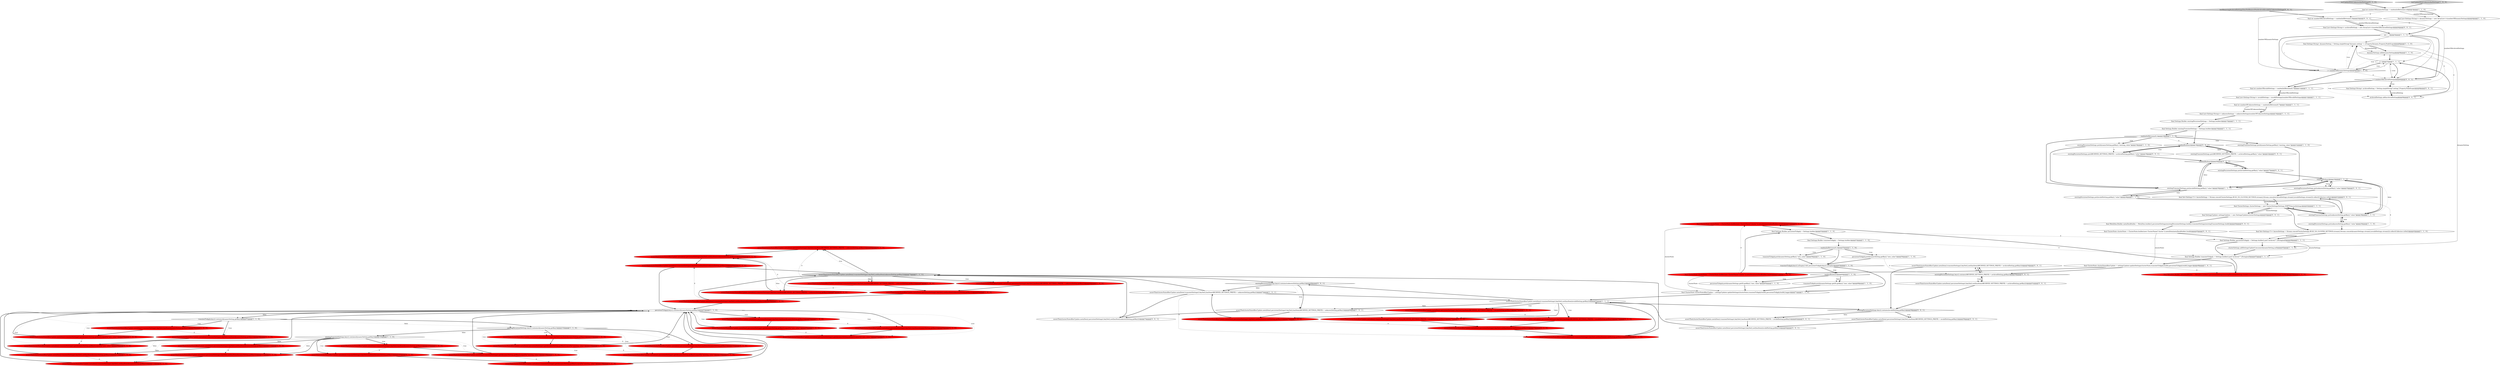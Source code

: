 digraph {
73 [style = filled, label = "assertThat(clusterStateAfterUpdate.metadata().persistentSettings().keySet(),hasItem(ARCHIVED_SETTINGS_PREFIX + unknownSetting.getKey()))@@@84@@@['0', '1', '0']", fillcolor = red, shape = ellipse image = "AAA1AAABBB2BBB"];
102 [style = filled, label = "assertThat(clusterStateAfterUpdate.metaData().transientSettings().keySet(),hasItem(ARCHIVED_SETTINGS_PREFIX + invalidSetting.getKey()))@@@62@@@['0', '0', '1']", fillcolor = white, shape = ellipse image = "AAA0AAABBB3BBB"];
71 [style = filled, label = "assertThat(clusterStateAfterUpdate.metadata().transientSettings().get(dynamicSetting.getKey()),equalTo(\"existing_value\"))@@@108@@@['0', '1', '0']", fillcolor = red, shape = ellipse image = "AAA1AAABBB2BBB"];
50 [style = filled, label = "existingPersistentSettings.put(unknownSetting.getKey(),\"value\")@@@36@@@['1', '1', '0']", fillcolor = white, shape = ellipse image = "AAA0AAABBB1BBB"];
6 [style = filled, label = "final Settings.Builder transientToApply = Settings.builder().put(\"archived.*\",(String)null)@@@47@@@['1', '1', '1']", fillcolor = white, shape = ellipse image = "AAA0AAABBB1BBB"];
20 [style = filled, label = "assertThat(clusterStateAfterUpdate.metaData().persistentSettings().keySet(),hasItem(ARCHIVED_SETTINGS_PREFIX + unknownSetting.getKey()))@@@84@@@['1', '0', '0']", fillcolor = red, shape = ellipse image = "AAA1AAABBB1BBB"];
83 [style = filled, label = "testUpdateWithUnknownAndSettings['0', '1', '0']", fillcolor = lightgray, shape = diamond image = "AAA0AAABBB2BBB"];
32 [style = filled, label = "dynamicSettings.add(dynamicSetting)@@@9@@@['1', '1', '0']", fillcolor = white, shape = ellipse image = "AAA0AAABBB1BBB"];
2 [style = filled, label = "final Settings.Builder existingTransientSettings = Settings.builder()@@@16@@@['1', '1', '1']", fillcolor = white, shape = ellipse image = "AAA0AAABBB1BBB"];
105 [style = filled, label = "randomBoolean()@@@18@@@['0', '0', '1']", fillcolor = white, shape = diamond image = "AAA0AAABBB3BBB"];
8 [style = filled, label = "final List<Setting<String>> dynamicSettings = new ArrayList<>(numberOfDynamicSettings)@@@4@@@['1', '1', '0']", fillcolor = white, shape = ellipse image = "AAA0AAABBB1BBB"];
16 [style = filled, label = "clusterSettings.addSettingsUpdateConsumer(dynamicSetting,null)@@@45@@@['1', '1', '0']", fillcolor = white, shape = ellipse image = "AAA0AAABBB1BBB"];
53 [style = filled, label = "assertThat(clusterStateAfterUpdate.metaData().transientSettings().keySet(),hasItem(ARCHIVED_SETTINGS_PREFIX + unknownSetting.getKey()))@@@72@@@['1', '0', '1']", fillcolor = white, shape = ellipse image = "AAA0AAABBB1BBB"];
11 [style = filled, label = "final Settings.Builder existingPersistentSettings = Settings.builder()@@@15@@@['1', '1', '1']", fillcolor = white, shape = ellipse image = "AAA0AAABBB1BBB"];
27 [style = filled, label = "final List<Setting<String>> invalidSettings = invalidSettings(numberOfInvalidSettings)@@@12@@@['1', '1', '1']", fillcolor = white, shape = ellipse image = "AAA0AAABBB1BBB"];
72 [style = filled, label = "assertThat(clusterStateAfterUpdate.metadata().persistentSettings().keySet(),not(hasItem(invalidSetting.getKey())))@@@79@@@['0', '1', '0']", fillcolor = red, shape = ellipse image = "AAA1AAABBB2BBB"];
94 [style = filled, label = "existingPersistentSettings.put(ARCHIVED_SETTINGS_PREFIX + archivedSetting.getKey(),\"value\")@@@19@@@['0', '0', '1']", fillcolor = white, shape = ellipse image = "AAA0AAABBB3BBB"];
39 [style = filled, label = "assertThat(clusterStateAfterUpdate.metaData().transientSettings().keySet(),hasItem(ARCHIVED_SETTINGS_PREFIX + unknownSetting.getKey()))@@@87@@@['1', '0', '0']", fillcolor = red, shape = ellipse image = "AAA1AAABBB1BBB"];
77 [style = filled, label = "assertThat(clusterStateAfterUpdate.metadata().persistentSettings().keySet(),hasItem(dynamicSetting.getKey()))@@@103@@@['0', '1', '0']", fillcolor = red, shape = ellipse image = "AAA1AAABBB2BBB"];
100 [style = filled, label = "testRemovingArchivedSettingsDoesNotRemoveNonArchivedInvalidOrUnknownSettings['0', '0', '1']", fillcolor = lightgray, shape = diamond image = "AAA0AAABBB3BBB"];
103 [style = filled, label = "existingTransientSettings.put(ARCHIVED_SETTINGS_PREFIX + archivedSetting.getKey(),\"value\")@@@22@@@['0', '0', '1']", fillcolor = white, shape = ellipse image = "AAA0AAABBB3BBB"];
58 [style = filled, label = "final Settings.Builder transientToApply = Settings.builder()@@@53@@@['1', '1', '0']", fillcolor = white, shape = ellipse image = "AAA0AAABBB1BBB"];
70 [style = filled, label = "final ClusterState clusterState = ClusterState.builder(new ClusterName(\"cluster\")).metadata(metadataBuilder).build()@@@51@@@['0', '1', '0']", fillcolor = red, shape = ellipse image = "AAA1AAABBB2BBB"];
46 [style = filled, label = "persistentToApply.put(dynamicSetting.getKey(),\"new_value\")@@@56@@@['1', '1', '0']", fillcolor = white, shape = ellipse image = "AAA0AAABBB1BBB"];
25 [style = filled, label = "transientToApply.put(dynamicSettings.get(0).getKey(),\"new_value\")@@@68@@@['1', '1', '0']", fillcolor = white, shape = ellipse image = "AAA0AAABBB1BBB"];
26 [style = filled, label = "int i = 0@@@5@@@['1', '1', '1']", fillcolor = white, shape = ellipse image = "AAA0AAABBB1BBB"];
62 [style = filled, label = "existingPersistentSettings.put(dynamicSetting.getKey(),\"existing_value\")@@@19@@@['1', '1', '0']", fillcolor = white, shape = ellipse image = "AAA0AAABBB1BBB"];
76 [style = filled, label = "assertThat(clusterStateAfterUpdate.metadata().persistentSettings().keySet(),hasItem(ARCHIVED_SETTINGS_PREFIX + invalidSetting.getKey()))@@@74@@@['0', '1', '0']", fillcolor = red, shape = ellipse image = "AAA1AAABBB2BBB"];
91 [style = filled, label = "existingPersistentSettings.put(unknownSetting.getKey(),\"value\")@@@35@@@['0', '0', '1']", fillcolor = white, shape = ellipse image = "AAA0AAABBB3BBB"];
84 [style = filled, label = "assertThat(clusterStateAfterUpdate.metaData().persistentSettings().keySet(),hasItem(ARCHIVED_SETTINGS_PREFIX + invalidSetting.getKey()))@@@59@@@['0', '0', '1']", fillcolor = white, shape = ellipse image = "AAA0AAABBB3BBB"];
18 [style = filled, label = "i++@@@7@@@['1', '1', '1']", fillcolor = white, shape = ellipse image = "AAA0AAABBB1BBB"];
1 [style = filled, label = "assertThat(clusterStateAfterUpdate.metaData().persistentSettings().keySet(),not(hasItem(invalidSetting.getKey())))@@@79@@@['1', '0', '0']", fillcolor = red, shape = ellipse image = "AAA1AAABBB1BBB"];
86 [style = filled, label = "assertThat(clusterStateAfterUpdate.metaData().persistentSettings().keySet(),not(hasItem(unknownSetting.getKey())))@@@74@@@['0', '0', '1']", fillcolor = white, shape = ellipse image = "AAA0AAABBB3BBB"];
66 [style = filled, label = "assertThat(clusterStateAfterUpdate.metadata().persistentSettings().keySet(),hasItem(dynamicSetting.getKey()))@@@94@@@['0', '1', '0']", fillcolor = red, shape = ellipse image = "AAA1AAABBB2BBB"];
52 [style = filled, label = "assertThat(clusterStateAfterUpdate.metaData().transientSettings().keySet(),not(hasItem(invalidSetting.getKey())))@@@65@@@['1', '1', '1']", fillcolor = white, shape = ellipse image = "AAA0AAABBB1BBB"];
37 [style = filled, label = "final ClusterState clusterStateAfterUpdate = settingsUpdater.updateSettings(clusterState,transientToApply.build(),persistentToApply.build(),logger)@@@48@@@['1', '0', '1']", fillcolor = white, shape = ellipse image = "AAA0AAABBB1BBB"];
59 [style = filled, label = "assertThat(clusterStateAfterUpdate.metaData().transientSettings().keySet(),not(hasItem(unknownSetting.getKey())))@@@75@@@['1', '1', '1']", fillcolor = lightgray, shape = ellipse image = "AAA0AAABBB1BBB"];
79 [style = filled, label = "assertThat(clusterStateAfterUpdate.metadata().persistentSettings().keySet(),not(hasItem(dynamicSetting.getKey())))@@@111@@@['0', '1', '0']", fillcolor = red, shape = ellipse image = "AAA1AAABBB2BBB"];
36 [style = filled, label = "persistentToApply.keys().contains(dynamicSetting.getKey())@@@93@@@['1', '1', '0']", fillcolor = white, shape = diamond image = "AAA0AAABBB1BBB"];
99 [style = filled, label = "archivedSettings.add(archivedSetting)@@@9@@@['0', '0', '1']", fillcolor = white, shape = ellipse image = "AAA0AAABBB3BBB"];
19 [style = filled, label = "final int numberOfInvalidSettings = randomIntBetween(0,7)@@@11@@@['1', '1', '1']", fillcolor = white, shape = ellipse image = "AAA0AAABBB1BBB"];
75 [style = filled, label = "assertThat(clusterStateAfterUpdate.metadata().transientSettings().keySet(),not(hasItem(dynamicSetting.getKey())))@@@112@@@['0', '1', '0']", fillcolor = red, shape = ellipse image = "AAA1AAABBB2BBB"];
68 [style = filled, label = "assertThat(clusterStateAfterUpdate.metadata().transientSettings().keySet(),not(hasItem(invalidSetting.getKey())))@@@80@@@['0', '1', '0']", fillcolor = red, shape = ellipse image = "AAA1AAABBB2BBB"];
88 [style = filled, label = "existingPersistentSettings.put(invalidSetting.getKey(),\"value\")@@@27@@@['0', '0', '1']", fillcolor = white, shape = ellipse image = "AAA0AAABBB3BBB"];
5 [style = filled, label = "transientToApply.keys().isEmpty() && persistentToApply.keys().isEmpty()@@@63@@@['1', '1', '0']", fillcolor = white, shape = diamond image = "AAA0AAABBB1BBB"];
108 [style = filled, label = "assertThat(clusterStateAfterUpdate.metaData().transientSettings().keySet(),not(hasItem(ARCHIVED_SETTINGS_PREFIX + archivedSetting.getKey())))@@@54@@@['0', '0', '1']", fillcolor = white, shape = ellipse image = "AAA0AAABBB3BBB"];
41 [style = filled, label = "existingPersistentSettings.put(invalidSetting.getKey(),\"value\")@@@28@@@['1', '1', '0']", fillcolor = white, shape = ellipse image = "AAA0AAABBB1BBB"];
101 [style = filled, label = "final Set<Setting<?>> knownSettings = Stream.concat(ClusterSettings.BUILT_IN_CLUSTER_SETTINGS.stream(),Stream.concat(archivedSettings.stream(),invalidSettings.stream())).collect(Collectors.toSet())@@@41@@@['0', '0', '1']", fillcolor = white, shape = ellipse image = "AAA0AAABBB3BBB"];
28 [style = filled, label = "randomBoolean()@@@64@@@['1', '1', '0']", fillcolor = white, shape = diamond image = "AAA0AAABBB1BBB"];
85 [style = filled, label = "assertThat(clusterStateAfterUpdate.metaData().persistentSettings().keySet(),not(hasItem(invalidSetting.getKey())))@@@64@@@['0', '0', '1']", fillcolor = white, shape = ellipse image = "AAA0AAABBB3BBB"];
74 [style = filled, label = "assertThat(clusterStateAfterUpdate.metadata().transientSettings().keySet(),hasItem(dynamicSetting.getKey()))@@@107@@@['0', '1', '0']", fillcolor = red, shape = ellipse image = "AAA1AAABBB2BBB"];
14 [style = filled, label = "i < numberOfDynamicSettings@@@6@@@['1', '1', '0']", fillcolor = white, shape = diamond image = "AAA0AAABBB1BBB"];
78 [style = filled, label = "assertThat(clusterStateAfterUpdate.metadata().transientSettings().keySet(),hasItem(dynamicSetting.getKey()))@@@98@@@['0', '1', '0']", fillcolor = red, shape = ellipse image = "AAA1AAABBB2BBB"];
23 [style = filled, label = "final Setting<String> dynamicSetting = Setting.simpleString(\"dynamic.setting\" + i,Property.Dynamic,Property.NodeScope)@@@8@@@['1', '1', '0']", fillcolor = white, shape = ellipse image = "AAA0AAABBB1BBB"];
21 [style = filled, label = "existingTransientSettings.keys().contains(dynamicSetting.getKey())@@@106@@@['1', '1', '0']", fillcolor = white, shape = diamond image = "AAA0AAABBB1BBB"];
31 [style = filled, label = "final List<Setting<String>> unknownSettings = unknownSettings(numberOfUnknownSettings)@@@14@@@['1', '1', '1']", fillcolor = white, shape = ellipse image = "AAA0AAABBB1BBB"];
13 [style = filled, label = "assertThat(clusterStateAfterUpdate.metaData().persistentSettings().get(dynamicSetting.getKey()),equalTo(\"new_value\"))@@@95@@@['1', '0', '0']", fillcolor = red, shape = ellipse image = "AAA1AAABBB1BBB"];
98 [style = filled, label = "final List<Setting<String>> archivedSettings = new ArrayList<>(numberOfArchivedSettings)@@@4@@@['0', '0', '1']", fillcolor = white, shape = ellipse image = "AAA0AAABBB3BBB"];
47 [style = filled, label = "assertThat(clusterStateAfterUpdate.metaData().persistentSettings().keySet(),not(hasItem(dynamicSetting.getKey())))@@@111@@@['1', '0', '0']", fillcolor = red, shape = ellipse image = "AAA1AAABBB1BBB"];
106 [style = filled, label = "final SettingsUpdater settingsUpdater = new SettingsUpdater(clusterSettings)@@@43@@@['0', '0', '1']", fillcolor = white, shape = ellipse image = "AAA0AAABBB3BBB"];
34 [style = filled, label = "randomIntBetween(0,2)@@@18@@@['1', '1', '0']", fillcolor = white, shape = diamond image = "AAA0AAABBB1BBB"];
82 [style = filled, label = "assertThat(clusterStateAfterUpdate.metadata().transientSettings().keySet(),not(hasItem(unknownSetting.getKey())))@@@90@@@['0', '1', '0']", fillcolor = red, shape = ellipse image = "AAA1AAABBB2BBB"];
49 [style = filled, label = "final int numberOfUnknownSettings = randomIntBetween(0,7)@@@13@@@['1', '1', '1']", fillcolor = white, shape = ellipse image = "AAA0AAABBB1BBB"];
43 [style = filled, label = "final ClusterState clusterStateAfterUpdate = settingsUpdater.updateSettings(clusterState,transientToApply.build(),persistentToApply.build(),logger)@@@71@@@['1', '1', '0']", fillcolor = white, shape = ellipse image = "AAA0AAABBB1BBB"];
95 [style = filled, label = "existingPersistentSettings.keys().contains(unknownSetting.getKey())@@@68@@@['0', '0', '1']", fillcolor = white, shape = diamond image = "AAA0AAABBB3BBB"];
15 [style = filled, label = "randomIntBetween(0,2)@@@55@@@['1', '1', '0']", fillcolor = white, shape = diamond image = "AAA0AAABBB1BBB"];
33 [style = filled, label = "assertThat(clusterStateAfterUpdate.metaData().transientSettings().keySet(),not(hasItem(unknownSetting.getKey())))@@@90@@@['1', '0', '0']", fillcolor = red, shape = ellipse image = "AAA1AAABBB1BBB"];
81 [style = filled, label = "assertThat(clusterStateAfterUpdate.metadata().transientSettings().keySet(),hasItem(ARCHIVED_SETTINGS_PREFIX + unknownSetting.getKey()))@@@87@@@['0', '1', '0']", fillcolor = red, shape = ellipse image = "AAA1AAABBB2BBB"];
80 [style = filled, label = "assertThat(clusterStateAfterUpdate.metadata().transientSettings().get(dynamicSetting.getKey()),equalTo(\"new_value\"))@@@99@@@['0', '1', '0']", fillcolor = red, shape = ellipse image = "AAA1AAABBB2BBB"];
10 [style = filled, label = "assertThat(clusterStateAfterUpdate.metaData().persistentSettings().keySet(),hasItem(ARCHIVED_SETTINGS_PREFIX + invalidSetting.getKey()))@@@74@@@['1', '0', '0']", fillcolor = red, shape = ellipse image = "AAA1AAABBB1BBB"];
29 [style = filled, label = "final Set<Setting<?>> knownSettings = Stream.concat(ClusterSettings.BUILT_IN_CLUSTER_SETTINGS.stream(),Stream.concat(dynamicSettings.stream(),invalidSettings.stream())).collect(Collectors.toSet())@@@42@@@['1', '1', '0']", fillcolor = white, shape = ellipse image = "AAA0AAABBB1BBB"];
64 [style = filled, label = "assertThat(clusterStateAfterUpdate.metadata().transientSettings().keySet(),hasItem(ARCHIVED_SETTINGS_PREFIX + invalidSetting.getKey()))@@@77@@@['0', '1', '0']", fillcolor = red, shape = ellipse image = "AAA1AAABBB2BBB"];
38 [style = filled, label = "assertThat(clusterStateAfterUpdate.metaData().transientSettings().get(dynamicSetting.getKey()),equalTo(\"new_value\"))@@@99@@@['1', '0', '0']", fillcolor = red, shape = ellipse image = "AAA1AAABBB1BBB"];
17 [style = filled, label = "assertThat(clusterStateAfterUpdate.metaData().persistentSettings().keySet(),hasItem(dynamicSetting.getKey()))@@@103@@@['1', '0', '0']", fillcolor = red, shape = ellipse image = "AAA1AAABBB1BBB"];
48 [style = filled, label = "existingPersistentSettings.keys().contains(dynamicSetting.getKey())@@@102@@@['1', '1', '0']", fillcolor = white, shape = diamond image = "AAA0AAABBB1BBB"];
22 [style = filled, label = "assertThat(clusterStateAfterUpdate.metaData().persistentSettings().get(dynamicSetting.getKey()),equalTo(\"existing_value\"))@@@104@@@['1', '0', '0']", fillcolor = red, shape = ellipse image = "AAA1AAABBB1BBB"];
107 [style = filled, label = "existingPersistentSettings.keys().contains(ARCHIVED_SETTINGS_PREFIX + archivedSetting.getKey())@@@50@@@['0', '0', '1']", fillcolor = white, shape = diamond image = "AAA0AAABBB3BBB"];
24 [style = filled, label = "assertThat(clusterStateAfterUpdate.metaData().transientSettings().keySet(),not(hasItem(dynamicSetting.getKey())))@@@112@@@['1', '0', '0']", fillcolor = red, shape = ellipse image = "AAA1AAABBB1BBB"];
61 [style = filled, label = "assertThat(clusterStateAfterUpdate.metaData().transientSettings().keySet(),hasItem(dynamicSetting.getKey()))@@@98@@@['1', '0', '0']", fillcolor = red, shape = ellipse image = "AAA1AAABBB1BBB"];
57 [style = filled, label = "existingTransientSettings.put(invalidSetting.getKey(),\"value\")@@@30@@@['1', '1', '1']", fillcolor = white, shape = ellipse image = "AAA0AAABBB1BBB"];
12 [style = filled, label = "existingTransientSettings.put(unknownSetting.getKey(),\"value\")@@@38@@@['1', '1', '1']", fillcolor = white, shape = ellipse image = "AAA0AAABBB1BBB"];
30 [style = filled, label = "final int numberOfDynamicSettings = randomIntBetween(1,8)@@@3@@@['1', '1', '0']", fillcolor = white, shape = ellipse image = "AAA0AAABBB1BBB"];
56 [style = filled, label = "transientToApply.put(dynamicSetting.getKey(),\"new_value\")@@@58@@@['1', '1', '0']", fillcolor = white, shape = ellipse image = "AAA0AAABBB1BBB"];
90 [style = filled, label = "existingPersistentSettings.keys().contains(invalidSetting.getKey())@@@58@@@['0', '0', '1']", fillcolor = white, shape = diamond image = "AAA0AAABBB3BBB"];
60 [style = filled, label = "final Settings.Builder persistentToApply = Settings.builder().put(\"archived.*\",(String)null)@@@46@@@['1', '1', '1']", fillcolor = white, shape = ellipse image = "AAA0AAABBB1BBB"];
42 [style = filled, label = "assertThat(clusterStateAfterUpdate.metaData().transientSettings().keySet(),hasItem(dynamicSetting.getKey()))@@@107@@@['1', '0', '0']", fillcolor = red, shape = ellipse image = "AAA1AAABBB1BBB"];
35 [style = filled, label = "existingTransientSettings.put(dynamicSetting.getKey(),\"existing_value\")@@@21@@@['1', '1', '0']", fillcolor = white, shape = ellipse image = "AAA0AAABBB1BBB"];
9 [style = filled, label = "transientToApply.keys().contains(dynamicSetting.getKey())@@@97@@@['1', '1', '0']", fillcolor = white, shape = diamond image = "AAA0AAABBB1BBB"];
55 [style = filled, label = "final Settings.Builder persistentToApply = Settings.builder()@@@52@@@['1', '1', '0']", fillcolor = white, shape = ellipse image = "AAA0AAABBB1BBB"];
69 [style = filled, label = "final Metadata.Builder metadataBuilder = Metadata.builder().persistentSettings(existingPersistentSettings.build()).transientSettings(existingTransientSettings.build())@@@50@@@['0', '1', '0']", fillcolor = red, shape = ellipse image = "AAA1AAABBB2BBB"];
96 [style = filled, label = "i < numberOfArchivedSettings@@@6@@@['0', '0', '1']", fillcolor = white, shape = diamond image = "AAA0AAABBB3BBB"];
63 [style = filled, label = "assertThat(clusterStateAfterUpdate.metadata().persistentSettings().get(dynamicSetting.getKey()),equalTo(\"existing_value\"))@@@104@@@['0', '1', '0']", fillcolor = red, shape = ellipse image = "AAA1AAABBB2BBB"];
4 [style = filled, label = "assertThat(clusterStateAfterUpdate.metaData().transientSettings().get(dynamicSetting.getKey()),equalTo(\"existing_value\"))@@@108@@@['1', '0', '0']", fillcolor = red, shape = ellipse image = "AAA1AAABBB1BBB"];
44 [style = filled, label = "testUpdateWithUnknownAndSettings['1', '0', '0']", fillcolor = lightgray, shape = diamond image = "AAA0AAABBB1BBB"];
40 [style = filled, label = "assertThat(clusterStateAfterUpdate.metaData().persistentSettings().keySet(),not(hasItem(unknownSetting.getKey())))@@@89@@@['1', '0', '0']", fillcolor = red, shape = ellipse image = "AAA1AAABBB1BBB"];
45 [style = filled, label = "persistentToApply.put(dynamicSettings.get(0).getKey(),\"new_value\")@@@65@@@['1', '1', '0']", fillcolor = white, shape = ellipse image = "AAA0AAABBB1BBB"];
65 [style = filled, label = "assertThat(clusterStateAfterUpdate.metadata().persistentSettings().keySet(),not(hasItem(unknownSetting.getKey())))@@@89@@@['0', '1', '0']", fillcolor = red, shape = ellipse image = "AAA1AAABBB2BBB"];
87 [style = filled, label = "randomBoolean()@@@26@@@['0', '0', '1']", fillcolor = white, shape = diamond image = "AAA0AAABBB3BBB"];
92 [style = filled, label = "final int numberOfArchivedSettings = randomIntBetween(1,8)@@@3@@@['0', '0', '1']", fillcolor = white, shape = ellipse image = "AAA0AAABBB3BBB"];
3 [style = filled, label = "assertThat(clusterStateAfterUpdate.metaData().persistentSettings().keySet(),hasItem(ARCHIVED_SETTINGS_PREFIX + unknownSetting.getKey()))@@@69@@@['1', '0', '1']", fillcolor = white, shape = ellipse image = "AAA0AAABBB1BBB"];
67 [style = filled, label = "assertThat(clusterStateAfterUpdate.metadata().persistentSettings().get(dynamicSetting.getKey()),equalTo(\"new_value\"))@@@95@@@['0', '1', '0']", fillcolor = red, shape = ellipse image = "AAA1AAABBB2BBB"];
54 [style = filled, label = "randomBoolean()@@@34@@@['1', '1', '1']", fillcolor = white, shape = diamond image = "AAA0AAABBB1BBB"];
93 [style = filled, label = "final Setting<String> archivedSetting = Setting.simpleString(\"setting\",Property.NodeScope)@@@8@@@['0', '0', '1']", fillcolor = white, shape = ellipse image = "AAA0AAABBB3BBB"];
7 [style = filled, label = "final ClusterState clusterState = ClusterState.builder(new ClusterName(\"cluster\")).metaData(metaDataBuilder).build()@@@51@@@['1', '0', '0']", fillcolor = red, shape = ellipse image = "AAA1AAABBB1BBB"];
104 [style = filled, label = "final MetaData.Builder metaDataBuilder = MetaData.builder().persistentSettings(existingPersistentSettings.build()).transientSettings(existingTransientSettings.build())@@@44@@@['0', '0', '1']", fillcolor = white, shape = ellipse image = "AAA0AAABBB3BBB"];
89 [style = filled, label = "assertThat(clusterStateAfterUpdate.metaData().persistentSettings().keySet(),not(hasItem(ARCHIVED_SETTINGS_PREFIX + archivedSetting.getKey())))@@@51@@@['0', '0', '1']", fillcolor = white, shape = ellipse image = "AAA0AAABBB3BBB"];
51 [style = filled, label = "final ClusterSettings clusterSettings = new ClusterSettings(Settings.EMPTY,knownSettings)@@@42@@@['1', '1', '1']", fillcolor = white, shape = ellipse image = "AAA0AAABBB1BBB"];
97 [style = filled, label = "final ClusterState clusterState = ClusterState.builder(new ClusterName(\"cluster\")).metaData(metaDataBuilder).build()@@@45@@@['0', '0', '1']", fillcolor = white, shape = ellipse image = "AAA0AAABBB3BBB"];
0 [style = filled, label = "assertThat(clusterStateAfterUpdate.metaData().persistentSettings().keySet(),hasItem(dynamicSetting.getKey()))@@@94@@@['1', '0', '0']", fillcolor = red, shape = ellipse image = "AAA1AAABBB1BBB"];
21->79 [style = bold, label=""];
48->77 [style = bold, label=""];
105->103 [style = dotted, label="false"];
14->32 [style = dotted, label="true"];
37->107 [style = bold, label=""];
21->42 [style = bold, label=""];
52->64 [style = bold, label=""];
91->54 [style = bold, label=""];
40->65 [style = dashed, label="0"];
73->65 [style = bold, label=""];
0->13 [style = bold, label=""];
21->74 [style = bold, label=""];
36->67 [style = dotted, label="true"];
46->5 [style = bold, label=""];
34->105 [style = dashed, label="0"];
23->16 [style = solid, label="dynamicSetting"];
54->57 [style = bold, label=""];
18->23 [style = solid, label="i"];
42->74 [style = dashed, label="0"];
25->43 [style = bold, label=""];
70->55 [style = bold, label=""];
105->103 [style = bold, label=""];
62->94 [style = dashed, label="0"];
57->41 [style = bold, label=""];
5->28 [style = bold, label=""];
6->69 [style = bold, label=""];
100->92 [style = bold, label=""];
63->36 [style = bold, label=""];
0->66 [style = dashed, label="0"];
27->49 [style = bold, label=""];
90->84 [style = bold, label=""];
36->0 [style = bold, label=""];
3->64 [style = dashed, label="0"];
45->43 [style = bold, label=""];
18->14 [style = solid, label="i"];
105->94 [style = dotted, label="true"];
52->64 [style = dotted, label="false"];
9->78 [style = bold, label=""];
107->89 [style = bold, label=""];
13->36 [style = bold, label=""];
78->80 [style = bold, label=""];
30->8 [style = solid, label="numberOfDynamicSettings"];
95->3 [style = bold, label=""];
50->12 [style = bold, label=""];
48->21 [style = bold, label=""];
60->6 [style = bold, label=""];
21->74 [style = dotted, label="true"];
28->25 [style = bold, label=""];
26->96 [style = bold, label=""];
4->36 [style = bold, label=""];
57->41 [style = dotted, label="true"];
32->18 [style = bold, label=""];
30->8 [style = bold, label=""];
12->54 [style = bold, label=""];
36->13 [style = dotted, label="true"];
48->21 [style = dotted, label="false"];
14->18 [style = dotted, label="true"];
28->45 [style = bold, label=""];
30->14 [style = solid, label="numberOfDynamicSettings"];
92->98 [style = bold, label=""];
57->54 [style = bold, label=""];
36->0 [style = dotted, label="true"];
50->29 [style = bold, label=""];
21->42 [style = dotted, label="true"];
61->78 [style = dashed, label="0"];
12->101 [style = bold, label=""];
36->9 [style = bold, label=""];
54->91 [style = bold, label=""];
82->59 [style = bold, label=""];
29->60 [style = bold, label=""];
86->59 [style = bold, label=""];
59->81 [style = dotted, label="false"];
60->16 [style = bold, label=""];
59->73 [style = bold, label=""];
66->67 [style = bold, label=""];
9->80 [style = dotted, label="true"];
37->69 [style = dashed, label="0"];
16->6 [style = bold, label=""];
53->52 [style = bold, label=""];
26->96 [style = solid, label="i"];
54->12 [style = bold, label=""];
2->34 [style = bold, label=""];
102->85 [style = bold, label=""];
4->71 [style = dashed, label="0"];
92->96 [style = solid, label="numberOfArchivedSettings"];
26->14 [style = bold, label=""];
52->90 [style = bold, label=""];
9->48 [style = bold, label=""];
49->31 [style = solid, label="numberOfUnknownSettings"];
59->39 [style = bold, label=""];
21->71 [style = dotted, label="true"];
7->55 [style = bold, label=""];
18->96 [style = bold, label=""];
48->17 [style = bold, label=""];
53->86 [style = bold, label=""];
21->24 [style = dotted, label="false"];
87->88 [style = dotted, label="true"];
13->67 [style = dashed, label="0"];
96->19 [style = bold, label=""];
31->11 [style = bold, label=""];
9->38 [style = dotted, label="true"];
80->36 [style = bold, label=""];
61->38 [style = bold, label=""];
98->26 [style = bold, label=""];
12->51 [style = bold, label=""];
35->57 [style = bold, label=""];
91->101 [style = bold, label=""];
12->50 [style = dotted, label="true"];
88->54 [style = bold, label=""];
12->51 [style = dotted, label="false"];
59->20 [style = dotted, label="true"];
95->53 [style = dotted, label="false"];
101->51 [style = bold, label=""];
26->23 [style = solid, label="i"];
8->98 [style = dashed, label="0"];
87->57 [style = dotted, label="false"];
71->36 [style = bold, label=""];
108->90 [style = bold, label=""];
54->12 [style = dotted, label="false"];
49->31 [style = bold, label=""];
59->81 [style = bold, label=""];
19->27 [style = solid, label="numberOfInvalidSettings"];
34->62 [style = bold, label=""];
33->36 [style = bold, label=""];
96->18 [style = dotted, label="true"];
94->105 [style = bold, label=""];
97->37 [style = solid, label="clusterState"];
94->87 [style = bold, label=""];
53->68 [style = dashed, label="0"];
93->99 [style = solid, label="archivedSetting"];
96->99 [style = dotted, label="true"];
83->30 [style = bold, label=""];
34->35 [style = bold, label=""];
99->18 [style = bold, label=""];
10->1 [style = bold, label=""];
58->15 [style = bold, label=""];
36->66 [style = bold, label=""];
32->99 [style = dashed, label="0"];
26->18 [style = solid, label="i"];
59->20 [style = bold, label=""];
38->80 [style = dashed, label="0"];
34->62 [style = dotted, label="true"];
34->57 [style = bold, label=""];
44->30 [style = bold, label=""];
64->72 [style = bold, label=""];
21->47 [style = bold, label=""];
48->17 [style = dotted, label="true"];
82->36 [style = bold, label=""];
68->52 [style = bold, label=""];
3->1 [style = bold, label=""];
29->60 [style = solid, label="knownSettings"];
51->12 [style = bold, label=""];
52->3 [style = dotted, label="false"];
39->81 [style = dashed, label="0"];
57->54 [style = dotted, label="false"];
17->77 [style = dashed, label="0"];
96->93 [style = dotted, label="true"];
23->32 [style = bold, label=""];
56->5 [style = bold, label=""];
77->63 [style = bold, label=""];
51->106 [style = bold, label=""];
14->19 [style = bold, label=""];
106->104 [style = bold, label=""];
14->23 [style = dotted, label="true"];
103->87 [style = bold, label=""];
23->93 [style = dashed, label="0"];
52->95 [style = bold, label=""];
108->107 [style = bold, label=""];
28->25 [style = dotted, label="false"];
28->45 [style = dotted, label="true"];
24->75 [style = dashed, label="0"];
37->7 [style = bold, label=""];
3->86 [style = bold, label=""];
7->43 [style = solid, label="clusterState"];
14->96 [style = dashed, label="0"];
51->29 [style = bold, label=""];
6->37 [style = bold, label=""];
42->4 [style = bold, label=""];
2->105 [style = bold, label=""];
40->33 [style = bold, label=""];
7->70 [style = dashed, label="0"];
14->23 [style = bold, label=""];
81->65 [style = bold, label=""];
97->60 [style = bold, label=""];
47->24 [style = bold, label=""];
70->43 [style = solid, label="clusterState"];
84->85 [style = bold, label=""];
34->35 [style = dotted, label="true"];
39->40 [style = bold, label=""];
1->72 [style = dashed, label="0"];
33->59 [style = bold, label=""];
58->6 [style = dashed, label="0"];
79->75 [style = bold, label=""];
60->6 [style = solid, label="clusterSettings"];
90->84 [style = dotted, label="true"];
41->12 [style = bold, label=""];
21->79 [style = dotted, label="false"];
59->95 [style = bold, label=""];
15->56 [style = bold, label=""];
5->28 [style = dotted, label="true"];
21->47 [style = dotted, label="false"];
18->96 [style = solid, label="i"];
57->87 [style = bold, label=""];
26->14 [style = solid, label="i"];
88->87 [style = bold, label=""];
23->32 [style = solid, label="dynamicSetting"];
21->75 [style = dotted, label="false"];
12->50 [style = bold, label=""];
9->61 [style = dotted, label="true"];
33->82 [style = dashed, label="0"];
95->3 [style = dotted, label="true"];
107->108 [style = bold, label=""];
52->76 [style = bold, label=""];
89->107 [style = bold, label=""];
74->71 [style = bold, label=""];
38->36 [style = bold, label=""];
87->57 [style = bold, label=""];
90->102 [style = bold, label=""];
52->10 [style = bold, label=""];
48->77 [style = dotted, label="true"];
43->52 [style = bold, label=""];
22->63 [style = dashed, label="0"];
62->57 [style = bold, label=""];
17->22 [style = bold, label=""];
15->46 [style = dotted, label="true"];
101->51 [style = solid, label="knownSettings"];
10->76 [style = dashed, label="0"];
41->57 [style = bold, label=""];
21->4 [style = dotted, label="true"];
46->107 [style = dashed, label="0"];
11->2 [style = bold, label=""];
9->48 [style = dotted, label="false"];
15->5 [style = bold, label=""];
29->101 [style = dashed, label="0"];
5->43 [style = bold, label=""];
36->9 [style = dotted, label="false"];
9->61 [style = bold, label=""];
24->36 [style = bold, label=""];
76->72 [style = bold, label=""];
20->40 [style = bold, label=""];
85->52 [style = bold, label=""];
15->56 [style = dotted, label="true"];
52->76 [style = dotted, label="true"];
103->105 [style = bold, label=""];
9->78 [style = dotted, label="true"];
53->59 [style = bold, label=""];
90->102 [style = dotted, label="false"];
55->60 [style = dashed, label="0"];
105->94 [style = bold, label=""];
36->66 [style = dotted, label="true"];
19->27 [style = bold, label=""];
22->36 [style = bold, label=""];
87->88 [style = bold, label=""];
47->79 [style = dashed, label="0"];
68->59 [style = bold, label=""];
95->53 [style = bold, label=""];
92->98 [style = solid, label="numberOfArchivedSettings"];
51->106 [style = solid, label="clusterSettings"];
96->93 [style = bold, label=""];
89->90 [style = bold, label=""];
15->46 [style = bold, label=""];
107->89 [style = dotted, label="true"];
52->3 [style = bold, label=""];
75->36 [style = bold, label=""];
67->36 [style = bold, label=""];
52->10 [style = dotted, label="true"];
69->70 [style = bold, label=""];
59->73 [style = dotted, label="true"];
48->22 [style = dotted, label="true"];
48->63 [style = dotted, label="true"];
54->91 [style = dotted, label="true"];
65->82 [style = bold, label=""];
107->108 [style = dotted, label="false"];
20->73 [style = dashed, label="0"];
72->68 [style = bold, label=""];
59->39 [style = dotted, label="false"];
93->99 [style = bold, label=""];
18->14 [style = bold, label=""];
1->53 [style = bold, label=""];
55->58 [style = bold, label=""];
104->97 [style = bold, label=""];
30->92 [style = dashed, label="0"];
8->26 [style = bold, label=""];
}
